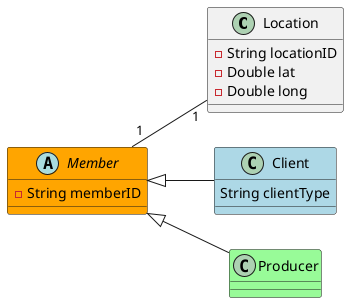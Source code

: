 @startuml

left to right direction

class Location{
    - String locationID 
    - Double lat 
    - Double long
}

class Member{
    - String memberID
}

class Client{
    String clientType
}

class Producer{
}

Member "1" -- "1" Location

class Client extends Member
class Producer extends Member
class Producer #palegreen
class Client #lightblue
abstract class Member #orange

@enduml